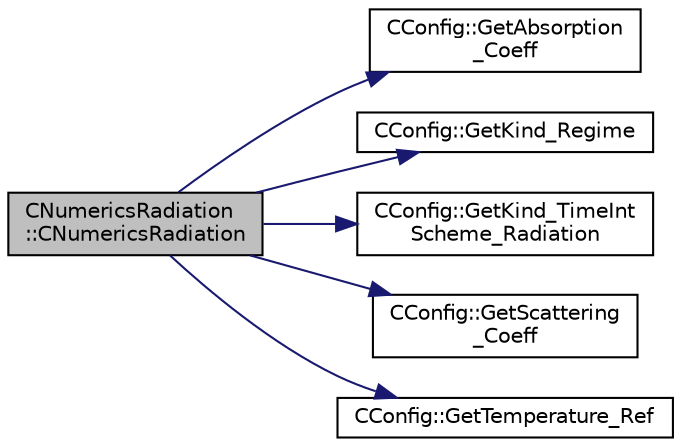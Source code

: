 digraph "CNumericsRadiation::CNumericsRadiation"
{
 // LATEX_PDF_SIZE
  edge [fontname="Helvetica",fontsize="10",labelfontname="Helvetica",labelfontsize="10"];
  node [fontname="Helvetica",fontsize="10",shape=record];
  rankdir="LR";
  Node1 [label="CNumericsRadiation\l::CNumericsRadiation",height=0.2,width=0.4,color="black", fillcolor="grey75", style="filled", fontcolor="black",tooltip="Constructor of the class."];
  Node1 -> Node2 [color="midnightblue",fontsize="10",style="solid",fontname="Helvetica"];
  Node2 [label="CConfig::GetAbsorption\l_Coeff",height=0.2,width=0.4,color="black", fillcolor="white", style="filled",URL="$classCConfig.html#ac002d243231f861e1cb4c1ccd53abaad",tooltip="Get the value of the absorption coefficient of the medium."];
  Node1 -> Node3 [color="midnightblue",fontsize="10",style="solid",fontname="Helvetica"];
  Node3 [label="CConfig::GetKind_Regime",height=0.2,width=0.4,color="black", fillcolor="white", style="filled",URL="$classCConfig.html#afbf664fbd8b2c75c5874432fdc185937",tooltip="Governing equations of the flow (it can be different from the run time equation)."];
  Node1 -> Node4 [color="midnightblue",fontsize="10",style="solid",fontname="Helvetica"];
  Node4 [label="CConfig::GetKind_TimeInt\lScheme_Radiation",height=0.2,width=0.4,color="black", fillcolor="white", style="filled",URL="$classCConfig.html#af27d6f00a4eac4b19ff8c5fafea23150",tooltip="Get the kind of integration scheme (explicit or implicit) for the radiation equations."];
  Node1 -> Node5 [color="midnightblue",fontsize="10",style="solid",fontname="Helvetica"];
  Node5 [label="CConfig::GetScattering\l_Coeff",height=0.2,width=0.4,color="black", fillcolor="white", style="filled",URL="$classCConfig.html#a1090e27b6b116b77739aa76882901dae",tooltip="Get the value of the scattering coefficient of the medium."];
  Node1 -> Node6 [color="midnightblue",fontsize="10",style="solid",fontname="Helvetica"];
  Node6 [label="CConfig::GetTemperature_Ref",height=0.2,width=0.4,color="black", fillcolor="white", style="filled",URL="$classCConfig.html#a218d027f78cd801a8734a2d4581591ad",tooltip="Get the value of the reference temperature for non-dimensionalization."];
}

